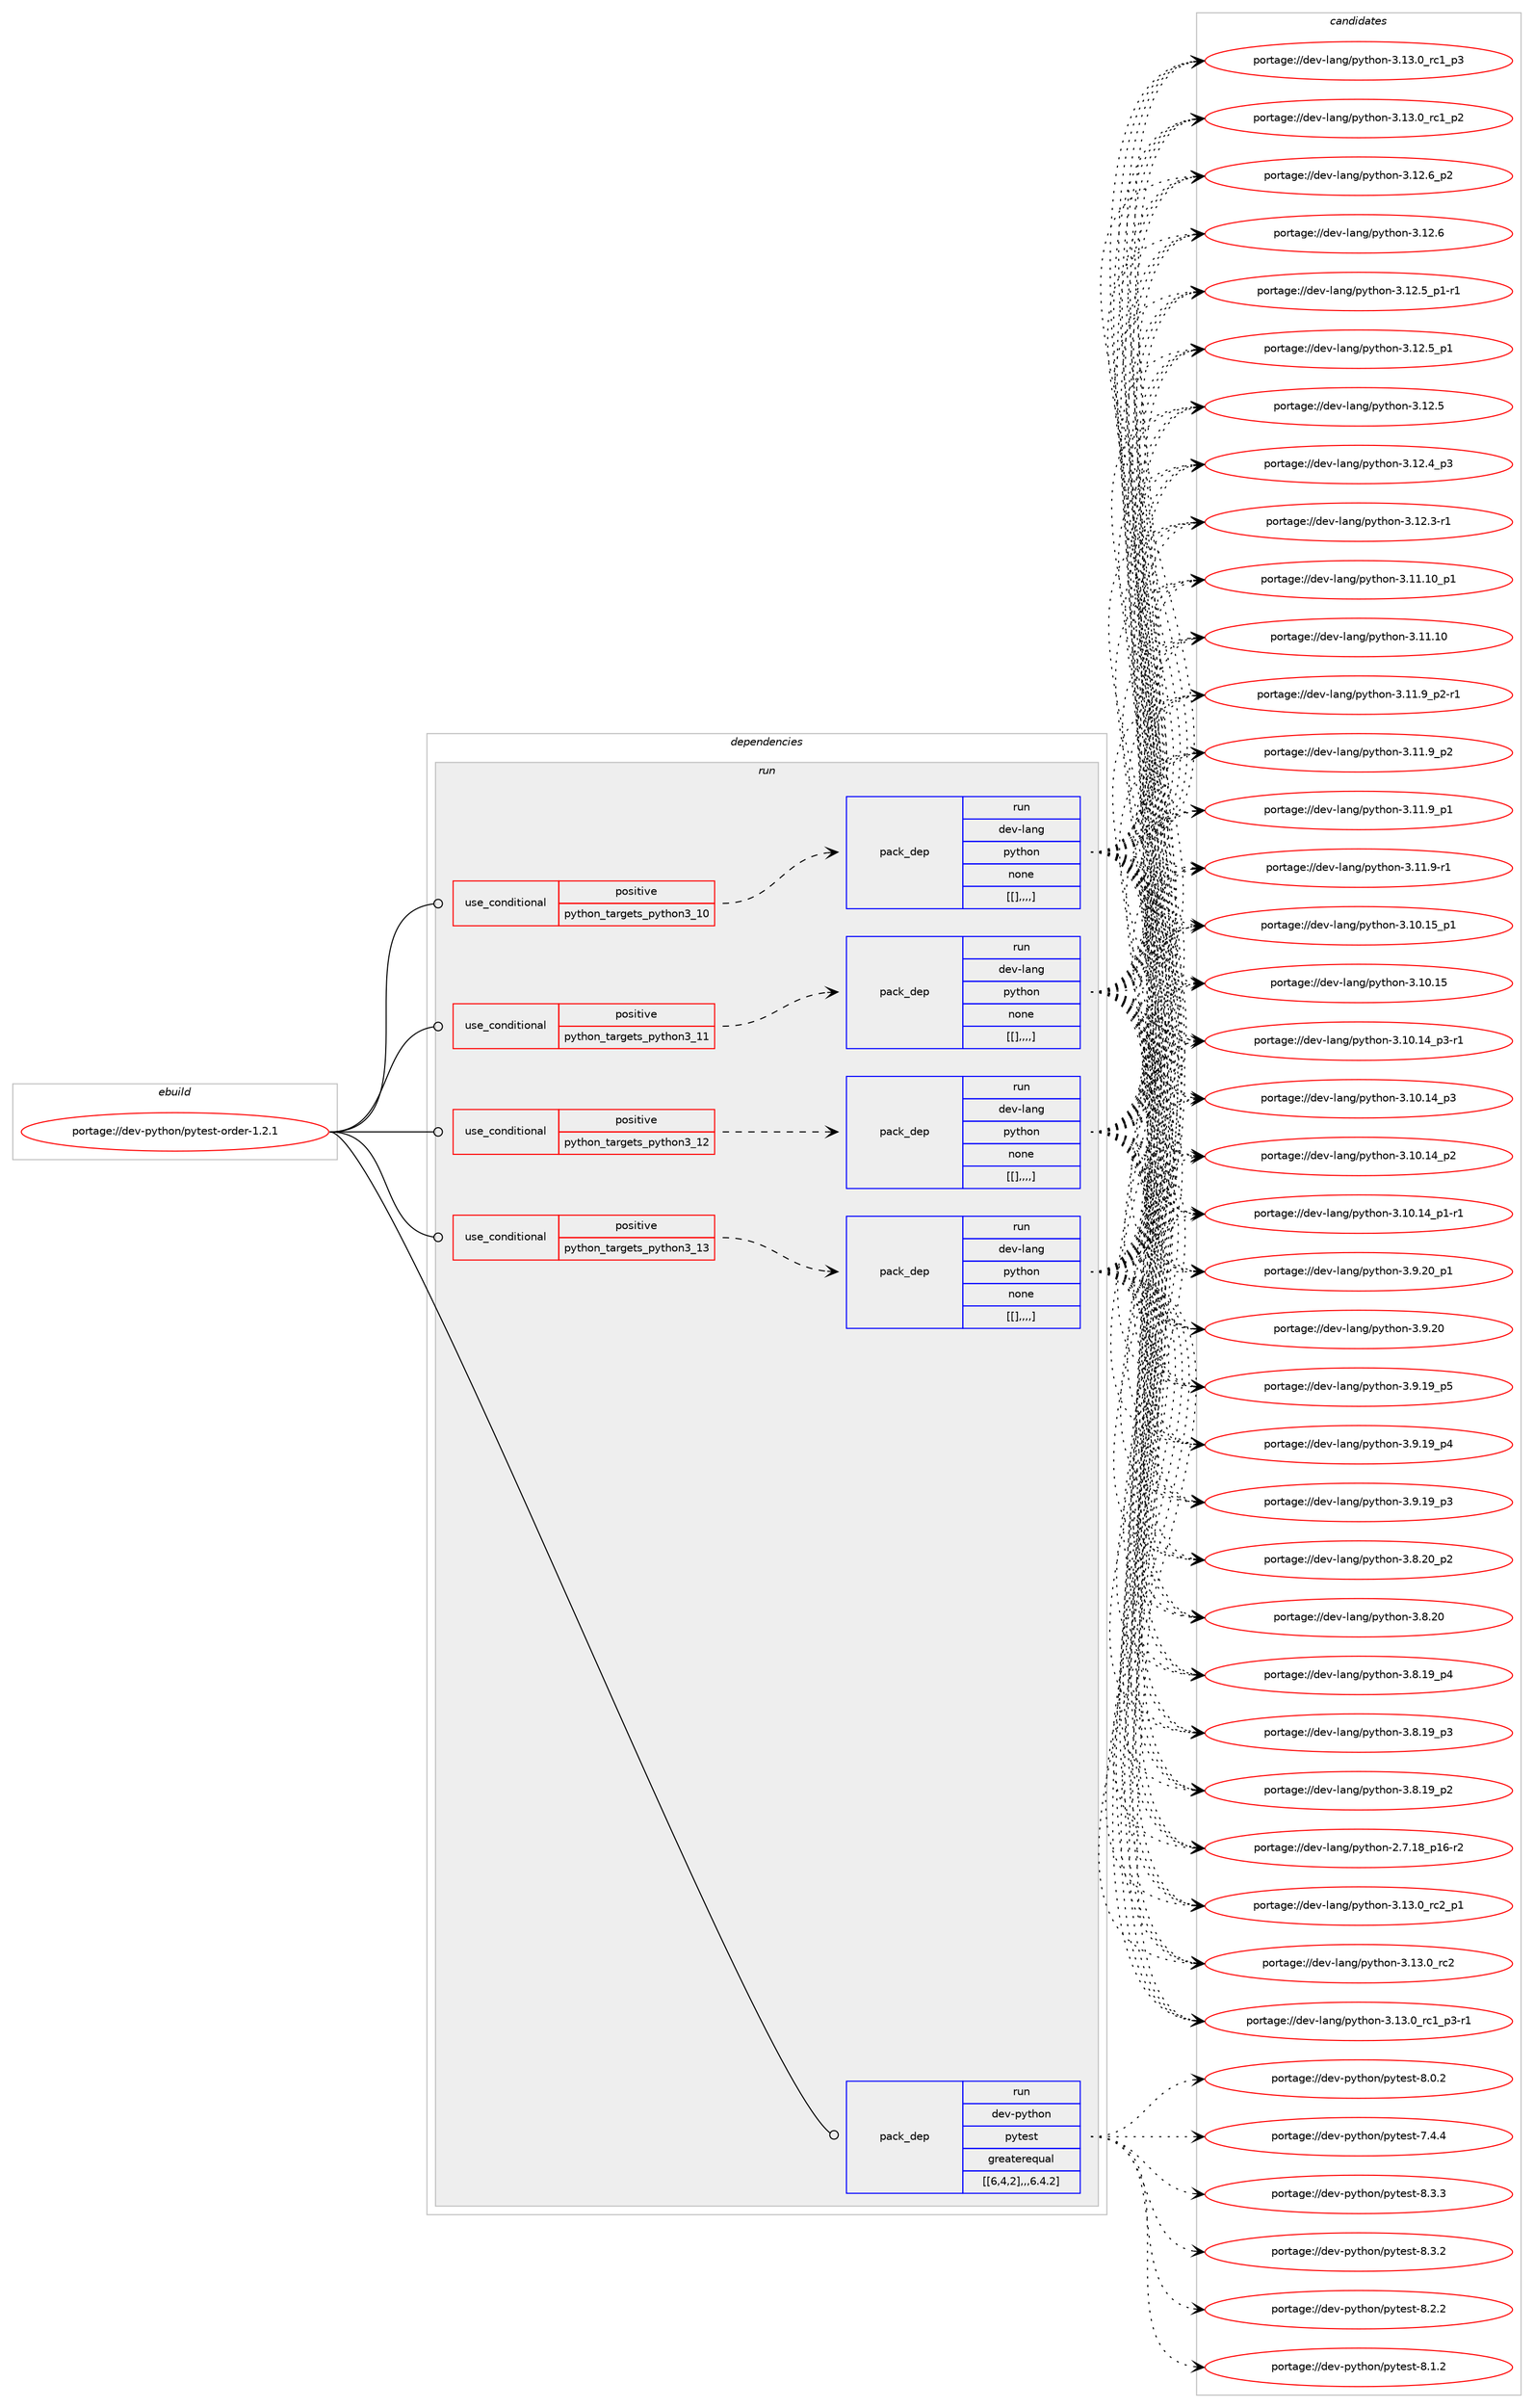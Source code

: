 digraph prolog {

# *************
# Graph options
# *************

newrank=true;
concentrate=true;
compound=true;
graph [rankdir=LR,fontname=Helvetica,fontsize=10,ranksep=1.5];#, ranksep=2.5, nodesep=0.2];
edge  [arrowhead=vee];
node  [fontname=Helvetica,fontsize=10];

# **********
# The ebuild
# **********

subgraph cluster_leftcol {
color=gray;
label=<<i>ebuild</i>>;
id [label="portage://dev-python/pytest-order-1.2.1", color=red, width=4, href="../dev-python/pytest-order-1.2.1.svg"];
}

# ****************
# The dependencies
# ****************

subgraph cluster_midcol {
color=gray;
label=<<i>dependencies</i>>;
subgraph cluster_compile {
fillcolor="#eeeeee";
style=filled;
label=<<i>compile</i>>;
}
subgraph cluster_compileandrun {
fillcolor="#eeeeee";
style=filled;
label=<<i>compile and run</i>>;
}
subgraph cluster_run {
fillcolor="#eeeeee";
style=filled;
label=<<i>run</i>>;
subgraph cond39626 {
dependency162307 [label=<<TABLE BORDER="0" CELLBORDER="1" CELLSPACING="0" CELLPADDING="4"><TR><TD ROWSPAN="3" CELLPADDING="10">use_conditional</TD></TR><TR><TD>positive</TD></TR><TR><TD>python_targets_python3_10</TD></TR></TABLE>>, shape=none, color=red];
subgraph pack121428 {
dependency162308 [label=<<TABLE BORDER="0" CELLBORDER="1" CELLSPACING="0" CELLPADDING="4" WIDTH="220"><TR><TD ROWSPAN="6" CELLPADDING="30">pack_dep</TD></TR><TR><TD WIDTH="110">run</TD></TR><TR><TD>dev-lang</TD></TR><TR><TD>python</TD></TR><TR><TD>none</TD></TR><TR><TD>[[],,,,]</TD></TR></TABLE>>, shape=none, color=blue];
}
dependency162307:e -> dependency162308:w [weight=20,style="dashed",arrowhead="vee"];
}
id:e -> dependency162307:w [weight=20,style="solid",arrowhead="odot"];
subgraph cond39627 {
dependency162309 [label=<<TABLE BORDER="0" CELLBORDER="1" CELLSPACING="0" CELLPADDING="4"><TR><TD ROWSPAN="3" CELLPADDING="10">use_conditional</TD></TR><TR><TD>positive</TD></TR><TR><TD>python_targets_python3_11</TD></TR></TABLE>>, shape=none, color=red];
subgraph pack121429 {
dependency162310 [label=<<TABLE BORDER="0" CELLBORDER="1" CELLSPACING="0" CELLPADDING="4" WIDTH="220"><TR><TD ROWSPAN="6" CELLPADDING="30">pack_dep</TD></TR><TR><TD WIDTH="110">run</TD></TR><TR><TD>dev-lang</TD></TR><TR><TD>python</TD></TR><TR><TD>none</TD></TR><TR><TD>[[],,,,]</TD></TR></TABLE>>, shape=none, color=blue];
}
dependency162309:e -> dependency162310:w [weight=20,style="dashed",arrowhead="vee"];
}
id:e -> dependency162309:w [weight=20,style="solid",arrowhead="odot"];
subgraph cond39628 {
dependency162311 [label=<<TABLE BORDER="0" CELLBORDER="1" CELLSPACING="0" CELLPADDING="4"><TR><TD ROWSPAN="3" CELLPADDING="10">use_conditional</TD></TR><TR><TD>positive</TD></TR><TR><TD>python_targets_python3_12</TD></TR></TABLE>>, shape=none, color=red];
subgraph pack121430 {
dependency162312 [label=<<TABLE BORDER="0" CELLBORDER="1" CELLSPACING="0" CELLPADDING="4" WIDTH="220"><TR><TD ROWSPAN="6" CELLPADDING="30">pack_dep</TD></TR><TR><TD WIDTH="110">run</TD></TR><TR><TD>dev-lang</TD></TR><TR><TD>python</TD></TR><TR><TD>none</TD></TR><TR><TD>[[],,,,]</TD></TR></TABLE>>, shape=none, color=blue];
}
dependency162311:e -> dependency162312:w [weight=20,style="dashed",arrowhead="vee"];
}
id:e -> dependency162311:w [weight=20,style="solid",arrowhead="odot"];
subgraph cond39629 {
dependency162313 [label=<<TABLE BORDER="0" CELLBORDER="1" CELLSPACING="0" CELLPADDING="4"><TR><TD ROWSPAN="3" CELLPADDING="10">use_conditional</TD></TR><TR><TD>positive</TD></TR><TR><TD>python_targets_python3_13</TD></TR></TABLE>>, shape=none, color=red];
subgraph pack121431 {
dependency162314 [label=<<TABLE BORDER="0" CELLBORDER="1" CELLSPACING="0" CELLPADDING="4" WIDTH="220"><TR><TD ROWSPAN="6" CELLPADDING="30">pack_dep</TD></TR><TR><TD WIDTH="110">run</TD></TR><TR><TD>dev-lang</TD></TR><TR><TD>python</TD></TR><TR><TD>none</TD></TR><TR><TD>[[],,,,]</TD></TR></TABLE>>, shape=none, color=blue];
}
dependency162313:e -> dependency162314:w [weight=20,style="dashed",arrowhead="vee"];
}
id:e -> dependency162313:w [weight=20,style="solid",arrowhead="odot"];
subgraph pack121432 {
dependency162315 [label=<<TABLE BORDER="0" CELLBORDER="1" CELLSPACING="0" CELLPADDING="4" WIDTH="220"><TR><TD ROWSPAN="6" CELLPADDING="30">pack_dep</TD></TR><TR><TD WIDTH="110">run</TD></TR><TR><TD>dev-python</TD></TR><TR><TD>pytest</TD></TR><TR><TD>greaterequal</TD></TR><TR><TD>[[6,4,2],,,6.4.2]</TD></TR></TABLE>>, shape=none, color=blue];
}
id:e -> dependency162315:w [weight=20,style="solid",arrowhead="odot"];
}
}

# **************
# The candidates
# **************

subgraph cluster_choices {
rank=same;
color=gray;
label=<<i>candidates</i>>;

subgraph choice121428 {
color=black;
nodesep=1;
choice100101118451089711010347112121116104111110455146495146489511499509511249 [label="portage://dev-lang/python-3.13.0_rc2_p1", color=red, width=4,href="../dev-lang/python-3.13.0_rc2_p1.svg"];
choice10010111845108971101034711212111610411111045514649514648951149950 [label="portage://dev-lang/python-3.13.0_rc2", color=red, width=4,href="../dev-lang/python-3.13.0_rc2.svg"];
choice1001011184510897110103471121211161041111104551464951464895114994995112514511449 [label="portage://dev-lang/python-3.13.0_rc1_p3-r1", color=red, width=4,href="../dev-lang/python-3.13.0_rc1_p3-r1.svg"];
choice100101118451089711010347112121116104111110455146495146489511499499511251 [label="portage://dev-lang/python-3.13.0_rc1_p3", color=red, width=4,href="../dev-lang/python-3.13.0_rc1_p3.svg"];
choice100101118451089711010347112121116104111110455146495146489511499499511250 [label="portage://dev-lang/python-3.13.0_rc1_p2", color=red, width=4,href="../dev-lang/python-3.13.0_rc1_p2.svg"];
choice100101118451089711010347112121116104111110455146495046549511250 [label="portage://dev-lang/python-3.12.6_p2", color=red, width=4,href="../dev-lang/python-3.12.6_p2.svg"];
choice10010111845108971101034711212111610411111045514649504654 [label="portage://dev-lang/python-3.12.6", color=red, width=4,href="../dev-lang/python-3.12.6.svg"];
choice1001011184510897110103471121211161041111104551464950465395112494511449 [label="portage://dev-lang/python-3.12.5_p1-r1", color=red, width=4,href="../dev-lang/python-3.12.5_p1-r1.svg"];
choice100101118451089711010347112121116104111110455146495046539511249 [label="portage://dev-lang/python-3.12.5_p1", color=red, width=4,href="../dev-lang/python-3.12.5_p1.svg"];
choice10010111845108971101034711212111610411111045514649504653 [label="portage://dev-lang/python-3.12.5", color=red, width=4,href="../dev-lang/python-3.12.5.svg"];
choice100101118451089711010347112121116104111110455146495046529511251 [label="portage://dev-lang/python-3.12.4_p3", color=red, width=4,href="../dev-lang/python-3.12.4_p3.svg"];
choice100101118451089711010347112121116104111110455146495046514511449 [label="portage://dev-lang/python-3.12.3-r1", color=red, width=4,href="../dev-lang/python-3.12.3-r1.svg"];
choice10010111845108971101034711212111610411111045514649494649489511249 [label="portage://dev-lang/python-3.11.10_p1", color=red, width=4,href="../dev-lang/python-3.11.10_p1.svg"];
choice1001011184510897110103471121211161041111104551464949464948 [label="portage://dev-lang/python-3.11.10", color=red, width=4,href="../dev-lang/python-3.11.10.svg"];
choice1001011184510897110103471121211161041111104551464949465795112504511449 [label="portage://dev-lang/python-3.11.9_p2-r1", color=red, width=4,href="../dev-lang/python-3.11.9_p2-r1.svg"];
choice100101118451089711010347112121116104111110455146494946579511250 [label="portage://dev-lang/python-3.11.9_p2", color=red, width=4,href="../dev-lang/python-3.11.9_p2.svg"];
choice100101118451089711010347112121116104111110455146494946579511249 [label="portage://dev-lang/python-3.11.9_p1", color=red, width=4,href="../dev-lang/python-3.11.9_p1.svg"];
choice100101118451089711010347112121116104111110455146494946574511449 [label="portage://dev-lang/python-3.11.9-r1", color=red, width=4,href="../dev-lang/python-3.11.9-r1.svg"];
choice10010111845108971101034711212111610411111045514649484649539511249 [label="portage://dev-lang/python-3.10.15_p1", color=red, width=4,href="../dev-lang/python-3.10.15_p1.svg"];
choice1001011184510897110103471121211161041111104551464948464953 [label="portage://dev-lang/python-3.10.15", color=red, width=4,href="../dev-lang/python-3.10.15.svg"];
choice100101118451089711010347112121116104111110455146494846495295112514511449 [label="portage://dev-lang/python-3.10.14_p3-r1", color=red, width=4,href="../dev-lang/python-3.10.14_p3-r1.svg"];
choice10010111845108971101034711212111610411111045514649484649529511251 [label="portage://dev-lang/python-3.10.14_p3", color=red, width=4,href="../dev-lang/python-3.10.14_p3.svg"];
choice10010111845108971101034711212111610411111045514649484649529511250 [label="portage://dev-lang/python-3.10.14_p2", color=red, width=4,href="../dev-lang/python-3.10.14_p2.svg"];
choice100101118451089711010347112121116104111110455146494846495295112494511449 [label="portage://dev-lang/python-3.10.14_p1-r1", color=red, width=4,href="../dev-lang/python-3.10.14_p1-r1.svg"];
choice100101118451089711010347112121116104111110455146574650489511249 [label="portage://dev-lang/python-3.9.20_p1", color=red, width=4,href="../dev-lang/python-3.9.20_p1.svg"];
choice10010111845108971101034711212111610411111045514657465048 [label="portage://dev-lang/python-3.9.20", color=red, width=4,href="../dev-lang/python-3.9.20.svg"];
choice100101118451089711010347112121116104111110455146574649579511253 [label="portage://dev-lang/python-3.9.19_p5", color=red, width=4,href="../dev-lang/python-3.9.19_p5.svg"];
choice100101118451089711010347112121116104111110455146574649579511252 [label="portage://dev-lang/python-3.9.19_p4", color=red, width=4,href="../dev-lang/python-3.9.19_p4.svg"];
choice100101118451089711010347112121116104111110455146574649579511251 [label="portage://dev-lang/python-3.9.19_p3", color=red, width=4,href="../dev-lang/python-3.9.19_p3.svg"];
choice100101118451089711010347112121116104111110455146564650489511250 [label="portage://dev-lang/python-3.8.20_p2", color=red, width=4,href="../dev-lang/python-3.8.20_p2.svg"];
choice10010111845108971101034711212111610411111045514656465048 [label="portage://dev-lang/python-3.8.20", color=red, width=4,href="../dev-lang/python-3.8.20.svg"];
choice100101118451089711010347112121116104111110455146564649579511252 [label="portage://dev-lang/python-3.8.19_p4", color=red, width=4,href="../dev-lang/python-3.8.19_p4.svg"];
choice100101118451089711010347112121116104111110455146564649579511251 [label="portage://dev-lang/python-3.8.19_p3", color=red, width=4,href="../dev-lang/python-3.8.19_p3.svg"];
choice100101118451089711010347112121116104111110455146564649579511250 [label="portage://dev-lang/python-3.8.19_p2", color=red, width=4,href="../dev-lang/python-3.8.19_p2.svg"];
choice100101118451089711010347112121116104111110455046554649569511249544511450 [label="portage://dev-lang/python-2.7.18_p16-r2", color=red, width=4,href="../dev-lang/python-2.7.18_p16-r2.svg"];
dependency162308:e -> choice100101118451089711010347112121116104111110455146495146489511499509511249:w [style=dotted,weight="100"];
dependency162308:e -> choice10010111845108971101034711212111610411111045514649514648951149950:w [style=dotted,weight="100"];
dependency162308:e -> choice1001011184510897110103471121211161041111104551464951464895114994995112514511449:w [style=dotted,weight="100"];
dependency162308:e -> choice100101118451089711010347112121116104111110455146495146489511499499511251:w [style=dotted,weight="100"];
dependency162308:e -> choice100101118451089711010347112121116104111110455146495146489511499499511250:w [style=dotted,weight="100"];
dependency162308:e -> choice100101118451089711010347112121116104111110455146495046549511250:w [style=dotted,weight="100"];
dependency162308:e -> choice10010111845108971101034711212111610411111045514649504654:w [style=dotted,weight="100"];
dependency162308:e -> choice1001011184510897110103471121211161041111104551464950465395112494511449:w [style=dotted,weight="100"];
dependency162308:e -> choice100101118451089711010347112121116104111110455146495046539511249:w [style=dotted,weight="100"];
dependency162308:e -> choice10010111845108971101034711212111610411111045514649504653:w [style=dotted,weight="100"];
dependency162308:e -> choice100101118451089711010347112121116104111110455146495046529511251:w [style=dotted,weight="100"];
dependency162308:e -> choice100101118451089711010347112121116104111110455146495046514511449:w [style=dotted,weight="100"];
dependency162308:e -> choice10010111845108971101034711212111610411111045514649494649489511249:w [style=dotted,weight="100"];
dependency162308:e -> choice1001011184510897110103471121211161041111104551464949464948:w [style=dotted,weight="100"];
dependency162308:e -> choice1001011184510897110103471121211161041111104551464949465795112504511449:w [style=dotted,weight="100"];
dependency162308:e -> choice100101118451089711010347112121116104111110455146494946579511250:w [style=dotted,weight="100"];
dependency162308:e -> choice100101118451089711010347112121116104111110455146494946579511249:w [style=dotted,weight="100"];
dependency162308:e -> choice100101118451089711010347112121116104111110455146494946574511449:w [style=dotted,weight="100"];
dependency162308:e -> choice10010111845108971101034711212111610411111045514649484649539511249:w [style=dotted,weight="100"];
dependency162308:e -> choice1001011184510897110103471121211161041111104551464948464953:w [style=dotted,weight="100"];
dependency162308:e -> choice100101118451089711010347112121116104111110455146494846495295112514511449:w [style=dotted,weight="100"];
dependency162308:e -> choice10010111845108971101034711212111610411111045514649484649529511251:w [style=dotted,weight="100"];
dependency162308:e -> choice10010111845108971101034711212111610411111045514649484649529511250:w [style=dotted,weight="100"];
dependency162308:e -> choice100101118451089711010347112121116104111110455146494846495295112494511449:w [style=dotted,weight="100"];
dependency162308:e -> choice100101118451089711010347112121116104111110455146574650489511249:w [style=dotted,weight="100"];
dependency162308:e -> choice10010111845108971101034711212111610411111045514657465048:w [style=dotted,weight="100"];
dependency162308:e -> choice100101118451089711010347112121116104111110455146574649579511253:w [style=dotted,weight="100"];
dependency162308:e -> choice100101118451089711010347112121116104111110455146574649579511252:w [style=dotted,weight="100"];
dependency162308:e -> choice100101118451089711010347112121116104111110455146574649579511251:w [style=dotted,weight="100"];
dependency162308:e -> choice100101118451089711010347112121116104111110455146564650489511250:w [style=dotted,weight="100"];
dependency162308:e -> choice10010111845108971101034711212111610411111045514656465048:w [style=dotted,weight="100"];
dependency162308:e -> choice100101118451089711010347112121116104111110455146564649579511252:w [style=dotted,weight="100"];
dependency162308:e -> choice100101118451089711010347112121116104111110455146564649579511251:w [style=dotted,weight="100"];
dependency162308:e -> choice100101118451089711010347112121116104111110455146564649579511250:w [style=dotted,weight="100"];
dependency162308:e -> choice100101118451089711010347112121116104111110455046554649569511249544511450:w [style=dotted,weight="100"];
}
subgraph choice121429 {
color=black;
nodesep=1;
choice100101118451089711010347112121116104111110455146495146489511499509511249 [label="portage://dev-lang/python-3.13.0_rc2_p1", color=red, width=4,href="../dev-lang/python-3.13.0_rc2_p1.svg"];
choice10010111845108971101034711212111610411111045514649514648951149950 [label="portage://dev-lang/python-3.13.0_rc2", color=red, width=4,href="../dev-lang/python-3.13.0_rc2.svg"];
choice1001011184510897110103471121211161041111104551464951464895114994995112514511449 [label="portage://dev-lang/python-3.13.0_rc1_p3-r1", color=red, width=4,href="../dev-lang/python-3.13.0_rc1_p3-r1.svg"];
choice100101118451089711010347112121116104111110455146495146489511499499511251 [label="portage://dev-lang/python-3.13.0_rc1_p3", color=red, width=4,href="../dev-lang/python-3.13.0_rc1_p3.svg"];
choice100101118451089711010347112121116104111110455146495146489511499499511250 [label="portage://dev-lang/python-3.13.0_rc1_p2", color=red, width=4,href="../dev-lang/python-3.13.0_rc1_p2.svg"];
choice100101118451089711010347112121116104111110455146495046549511250 [label="portage://dev-lang/python-3.12.6_p2", color=red, width=4,href="../dev-lang/python-3.12.6_p2.svg"];
choice10010111845108971101034711212111610411111045514649504654 [label="portage://dev-lang/python-3.12.6", color=red, width=4,href="../dev-lang/python-3.12.6.svg"];
choice1001011184510897110103471121211161041111104551464950465395112494511449 [label="portage://dev-lang/python-3.12.5_p1-r1", color=red, width=4,href="../dev-lang/python-3.12.5_p1-r1.svg"];
choice100101118451089711010347112121116104111110455146495046539511249 [label="portage://dev-lang/python-3.12.5_p1", color=red, width=4,href="../dev-lang/python-3.12.5_p1.svg"];
choice10010111845108971101034711212111610411111045514649504653 [label="portage://dev-lang/python-3.12.5", color=red, width=4,href="../dev-lang/python-3.12.5.svg"];
choice100101118451089711010347112121116104111110455146495046529511251 [label="portage://dev-lang/python-3.12.4_p3", color=red, width=4,href="../dev-lang/python-3.12.4_p3.svg"];
choice100101118451089711010347112121116104111110455146495046514511449 [label="portage://dev-lang/python-3.12.3-r1", color=red, width=4,href="../dev-lang/python-3.12.3-r1.svg"];
choice10010111845108971101034711212111610411111045514649494649489511249 [label="portage://dev-lang/python-3.11.10_p1", color=red, width=4,href="../dev-lang/python-3.11.10_p1.svg"];
choice1001011184510897110103471121211161041111104551464949464948 [label="portage://dev-lang/python-3.11.10", color=red, width=4,href="../dev-lang/python-3.11.10.svg"];
choice1001011184510897110103471121211161041111104551464949465795112504511449 [label="portage://dev-lang/python-3.11.9_p2-r1", color=red, width=4,href="../dev-lang/python-3.11.9_p2-r1.svg"];
choice100101118451089711010347112121116104111110455146494946579511250 [label="portage://dev-lang/python-3.11.9_p2", color=red, width=4,href="../dev-lang/python-3.11.9_p2.svg"];
choice100101118451089711010347112121116104111110455146494946579511249 [label="portage://dev-lang/python-3.11.9_p1", color=red, width=4,href="../dev-lang/python-3.11.9_p1.svg"];
choice100101118451089711010347112121116104111110455146494946574511449 [label="portage://dev-lang/python-3.11.9-r1", color=red, width=4,href="../dev-lang/python-3.11.9-r1.svg"];
choice10010111845108971101034711212111610411111045514649484649539511249 [label="portage://dev-lang/python-3.10.15_p1", color=red, width=4,href="../dev-lang/python-3.10.15_p1.svg"];
choice1001011184510897110103471121211161041111104551464948464953 [label="portage://dev-lang/python-3.10.15", color=red, width=4,href="../dev-lang/python-3.10.15.svg"];
choice100101118451089711010347112121116104111110455146494846495295112514511449 [label="portage://dev-lang/python-3.10.14_p3-r1", color=red, width=4,href="../dev-lang/python-3.10.14_p3-r1.svg"];
choice10010111845108971101034711212111610411111045514649484649529511251 [label="portage://dev-lang/python-3.10.14_p3", color=red, width=4,href="../dev-lang/python-3.10.14_p3.svg"];
choice10010111845108971101034711212111610411111045514649484649529511250 [label="portage://dev-lang/python-3.10.14_p2", color=red, width=4,href="../dev-lang/python-3.10.14_p2.svg"];
choice100101118451089711010347112121116104111110455146494846495295112494511449 [label="portage://dev-lang/python-3.10.14_p1-r1", color=red, width=4,href="../dev-lang/python-3.10.14_p1-r1.svg"];
choice100101118451089711010347112121116104111110455146574650489511249 [label="portage://dev-lang/python-3.9.20_p1", color=red, width=4,href="../dev-lang/python-3.9.20_p1.svg"];
choice10010111845108971101034711212111610411111045514657465048 [label="portage://dev-lang/python-3.9.20", color=red, width=4,href="../dev-lang/python-3.9.20.svg"];
choice100101118451089711010347112121116104111110455146574649579511253 [label="portage://dev-lang/python-3.9.19_p5", color=red, width=4,href="../dev-lang/python-3.9.19_p5.svg"];
choice100101118451089711010347112121116104111110455146574649579511252 [label="portage://dev-lang/python-3.9.19_p4", color=red, width=4,href="../dev-lang/python-3.9.19_p4.svg"];
choice100101118451089711010347112121116104111110455146574649579511251 [label="portage://dev-lang/python-3.9.19_p3", color=red, width=4,href="../dev-lang/python-3.9.19_p3.svg"];
choice100101118451089711010347112121116104111110455146564650489511250 [label="portage://dev-lang/python-3.8.20_p2", color=red, width=4,href="../dev-lang/python-3.8.20_p2.svg"];
choice10010111845108971101034711212111610411111045514656465048 [label="portage://dev-lang/python-3.8.20", color=red, width=4,href="../dev-lang/python-3.8.20.svg"];
choice100101118451089711010347112121116104111110455146564649579511252 [label="portage://dev-lang/python-3.8.19_p4", color=red, width=4,href="../dev-lang/python-3.8.19_p4.svg"];
choice100101118451089711010347112121116104111110455146564649579511251 [label="portage://dev-lang/python-3.8.19_p3", color=red, width=4,href="../dev-lang/python-3.8.19_p3.svg"];
choice100101118451089711010347112121116104111110455146564649579511250 [label="portage://dev-lang/python-3.8.19_p2", color=red, width=4,href="../dev-lang/python-3.8.19_p2.svg"];
choice100101118451089711010347112121116104111110455046554649569511249544511450 [label="portage://dev-lang/python-2.7.18_p16-r2", color=red, width=4,href="../dev-lang/python-2.7.18_p16-r2.svg"];
dependency162310:e -> choice100101118451089711010347112121116104111110455146495146489511499509511249:w [style=dotted,weight="100"];
dependency162310:e -> choice10010111845108971101034711212111610411111045514649514648951149950:w [style=dotted,weight="100"];
dependency162310:e -> choice1001011184510897110103471121211161041111104551464951464895114994995112514511449:w [style=dotted,weight="100"];
dependency162310:e -> choice100101118451089711010347112121116104111110455146495146489511499499511251:w [style=dotted,weight="100"];
dependency162310:e -> choice100101118451089711010347112121116104111110455146495146489511499499511250:w [style=dotted,weight="100"];
dependency162310:e -> choice100101118451089711010347112121116104111110455146495046549511250:w [style=dotted,weight="100"];
dependency162310:e -> choice10010111845108971101034711212111610411111045514649504654:w [style=dotted,weight="100"];
dependency162310:e -> choice1001011184510897110103471121211161041111104551464950465395112494511449:w [style=dotted,weight="100"];
dependency162310:e -> choice100101118451089711010347112121116104111110455146495046539511249:w [style=dotted,weight="100"];
dependency162310:e -> choice10010111845108971101034711212111610411111045514649504653:w [style=dotted,weight="100"];
dependency162310:e -> choice100101118451089711010347112121116104111110455146495046529511251:w [style=dotted,weight="100"];
dependency162310:e -> choice100101118451089711010347112121116104111110455146495046514511449:w [style=dotted,weight="100"];
dependency162310:e -> choice10010111845108971101034711212111610411111045514649494649489511249:w [style=dotted,weight="100"];
dependency162310:e -> choice1001011184510897110103471121211161041111104551464949464948:w [style=dotted,weight="100"];
dependency162310:e -> choice1001011184510897110103471121211161041111104551464949465795112504511449:w [style=dotted,weight="100"];
dependency162310:e -> choice100101118451089711010347112121116104111110455146494946579511250:w [style=dotted,weight="100"];
dependency162310:e -> choice100101118451089711010347112121116104111110455146494946579511249:w [style=dotted,weight="100"];
dependency162310:e -> choice100101118451089711010347112121116104111110455146494946574511449:w [style=dotted,weight="100"];
dependency162310:e -> choice10010111845108971101034711212111610411111045514649484649539511249:w [style=dotted,weight="100"];
dependency162310:e -> choice1001011184510897110103471121211161041111104551464948464953:w [style=dotted,weight="100"];
dependency162310:e -> choice100101118451089711010347112121116104111110455146494846495295112514511449:w [style=dotted,weight="100"];
dependency162310:e -> choice10010111845108971101034711212111610411111045514649484649529511251:w [style=dotted,weight="100"];
dependency162310:e -> choice10010111845108971101034711212111610411111045514649484649529511250:w [style=dotted,weight="100"];
dependency162310:e -> choice100101118451089711010347112121116104111110455146494846495295112494511449:w [style=dotted,weight="100"];
dependency162310:e -> choice100101118451089711010347112121116104111110455146574650489511249:w [style=dotted,weight="100"];
dependency162310:e -> choice10010111845108971101034711212111610411111045514657465048:w [style=dotted,weight="100"];
dependency162310:e -> choice100101118451089711010347112121116104111110455146574649579511253:w [style=dotted,weight="100"];
dependency162310:e -> choice100101118451089711010347112121116104111110455146574649579511252:w [style=dotted,weight="100"];
dependency162310:e -> choice100101118451089711010347112121116104111110455146574649579511251:w [style=dotted,weight="100"];
dependency162310:e -> choice100101118451089711010347112121116104111110455146564650489511250:w [style=dotted,weight="100"];
dependency162310:e -> choice10010111845108971101034711212111610411111045514656465048:w [style=dotted,weight="100"];
dependency162310:e -> choice100101118451089711010347112121116104111110455146564649579511252:w [style=dotted,weight="100"];
dependency162310:e -> choice100101118451089711010347112121116104111110455146564649579511251:w [style=dotted,weight="100"];
dependency162310:e -> choice100101118451089711010347112121116104111110455146564649579511250:w [style=dotted,weight="100"];
dependency162310:e -> choice100101118451089711010347112121116104111110455046554649569511249544511450:w [style=dotted,weight="100"];
}
subgraph choice121430 {
color=black;
nodesep=1;
choice100101118451089711010347112121116104111110455146495146489511499509511249 [label="portage://dev-lang/python-3.13.0_rc2_p1", color=red, width=4,href="../dev-lang/python-3.13.0_rc2_p1.svg"];
choice10010111845108971101034711212111610411111045514649514648951149950 [label="portage://dev-lang/python-3.13.0_rc2", color=red, width=4,href="../dev-lang/python-3.13.0_rc2.svg"];
choice1001011184510897110103471121211161041111104551464951464895114994995112514511449 [label="portage://dev-lang/python-3.13.0_rc1_p3-r1", color=red, width=4,href="../dev-lang/python-3.13.0_rc1_p3-r1.svg"];
choice100101118451089711010347112121116104111110455146495146489511499499511251 [label="portage://dev-lang/python-3.13.0_rc1_p3", color=red, width=4,href="../dev-lang/python-3.13.0_rc1_p3.svg"];
choice100101118451089711010347112121116104111110455146495146489511499499511250 [label="portage://dev-lang/python-3.13.0_rc1_p2", color=red, width=4,href="../dev-lang/python-3.13.0_rc1_p2.svg"];
choice100101118451089711010347112121116104111110455146495046549511250 [label="portage://dev-lang/python-3.12.6_p2", color=red, width=4,href="../dev-lang/python-3.12.6_p2.svg"];
choice10010111845108971101034711212111610411111045514649504654 [label="portage://dev-lang/python-3.12.6", color=red, width=4,href="../dev-lang/python-3.12.6.svg"];
choice1001011184510897110103471121211161041111104551464950465395112494511449 [label="portage://dev-lang/python-3.12.5_p1-r1", color=red, width=4,href="../dev-lang/python-3.12.5_p1-r1.svg"];
choice100101118451089711010347112121116104111110455146495046539511249 [label="portage://dev-lang/python-3.12.5_p1", color=red, width=4,href="../dev-lang/python-3.12.5_p1.svg"];
choice10010111845108971101034711212111610411111045514649504653 [label="portage://dev-lang/python-3.12.5", color=red, width=4,href="../dev-lang/python-3.12.5.svg"];
choice100101118451089711010347112121116104111110455146495046529511251 [label="portage://dev-lang/python-3.12.4_p3", color=red, width=4,href="../dev-lang/python-3.12.4_p3.svg"];
choice100101118451089711010347112121116104111110455146495046514511449 [label="portage://dev-lang/python-3.12.3-r1", color=red, width=4,href="../dev-lang/python-3.12.3-r1.svg"];
choice10010111845108971101034711212111610411111045514649494649489511249 [label="portage://dev-lang/python-3.11.10_p1", color=red, width=4,href="../dev-lang/python-3.11.10_p1.svg"];
choice1001011184510897110103471121211161041111104551464949464948 [label="portage://dev-lang/python-3.11.10", color=red, width=4,href="../dev-lang/python-3.11.10.svg"];
choice1001011184510897110103471121211161041111104551464949465795112504511449 [label="portage://dev-lang/python-3.11.9_p2-r1", color=red, width=4,href="../dev-lang/python-3.11.9_p2-r1.svg"];
choice100101118451089711010347112121116104111110455146494946579511250 [label="portage://dev-lang/python-3.11.9_p2", color=red, width=4,href="../dev-lang/python-3.11.9_p2.svg"];
choice100101118451089711010347112121116104111110455146494946579511249 [label="portage://dev-lang/python-3.11.9_p1", color=red, width=4,href="../dev-lang/python-3.11.9_p1.svg"];
choice100101118451089711010347112121116104111110455146494946574511449 [label="portage://dev-lang/python-3.11.9-r1", color=red, width=4,href="../dev-lang/python-3.11.9-r1.svg"];
choice10010111845108971101034711212111610411111045514649484649539511249 [label="portage://dev-lang/python-3.10.15_p1", color=red, width=4,href="../dev-lang/python-3.10.15_p1.svg"];
choice1001011184510897110103471121211161041111104551464948464953 [label="portage://dev-lang/python-3.10.15", color=red, width=4,href="../dev-lang/python-3.10.15.svg"];
choice100101118451089711010347112121116104111110455146494846495295112514511449 [label="portage://dev-lang/python-3.10.14_p3-r1", color=red, width=4,href="../dev-lang/python-3.10.14_p3-r1.svg"];
choice10010111845108971101034711212111610411111045514649484649529511251 [label="portage://dev-lang/python-3.10.14_p3", color=red, width=4,href="../dev-lang/python-3.10.14_p3.svg"];
choice10010111845108971101034711212111610411111045514649484649529511250 [label="portage://dev-lang/python-3.10.14_p2", color=red, width=4,href="../dev-lang/python-3.10.14_p2.svg"];
choice100101118451089711010347112121116104111110455146494846495295112494511449 [label="portage://dev-lang/python-3.10.14_p1-r1", color=red, width=4,href="../dev-lang/python-3.10.14_p1-r1.svg"];
choice100101118451089711010347112121116104111110455146574650489511249 [label="portage://dev-lang/python-3.9.20_p1", color=red, width=4,href="../dev-lang/python-3.9.20_p1.svg"];
choice10010111845108971101034711212111610411111045514657465048 [label="portage://dev-lang/python-3.9.20", color=red, width=4,href="../dev-lang/python-3.9.20.svg"];
choice100101118451089711010347112121116104111110455146574649579511253 [label="portage://dev-lang/python-3.9.19_p5", color=red, width=4,href="../dev-lang/python-3.9.19_p5.svg"];
choice100101118451089711010347112121116104111110455146574649579511252 [label="portage://dev-lang/python-3.9.19_p4", color=red, width=4,href="../dev-lang/python-3.9.19_p4.svg"];
choice100101118451089711010347112121116104111110455146574649579511251 [label="portage://dev-lang/python-3.9.19_p3", color=red, width=4,href="../dev-lang/python-3.9.19_p3.svg"];
choice100101118451089711010347112121116104111110455146564650489511250 [label="portage://dev-lang/python-3.8.20_p2", color=red, width=4,href="../dev-lang/python-3.8.20_p2.svg"];
choice10010111845108971101034711212111610411111045514656465048 [label="portage://dev-lang/python-3.8.20", color=red, width=4,href="../dev-lang/python-3.8.20.svg"];
choice100101118451089711010347112121116104111110455146564649579511252 [label="portage://dev-lang/python-3.8.19_p4", color=red, width=4,href="../dev-lang/python-3.8.19_p4.svg"];
choice100101118451089711010347112121116104111110455146564649579511251 [label="portage://dev-lang/python-3.8.19_p3", color=red, width=4,href="../dev-lang/python-3.8.19_p3.svg"];
choice100101118451089711010347112121116104111110455146564649579511250 [label="portage://dev-lang/python-3.8.19_p2", color=red, width=4,href="../dev-lang/python-3.8.19_p2.svg"];
choice100101118451089711010347112121116104111110455046554649569511249544511450 [label="portage://dev-lang/python-2.7.18_p16-r2", color=red, width=4,href="../dev-lang/python-2.7.18_p16-r2.svg"];
dependency162312:e -> choice100101118451089711010347112121116104111110455146495146489511499509511249:w [style=dotted,weight="100"];
dependency162312:e -> choice10010111845108971101034711212111610411111045514649514648951149950:w [style=dotted,weight="100"];
dependency162312:e -> choice1001011184510897110103471121211161041111104551464951464895114994995112514511449:w [style=dotted,weight="100"];
dependency162312:e -> choice100101118451089711010347112121116104111110455146495146489511499499511251:w [style=dotted,weight="100"];
dependency162312:e -> choice100101118451089711010347112121116104111110455146495146489511499499511250:w [style=dotted,weight="100"];
dependency162312:e -> choice100101118451089711010347112121116104111110455146495046549511250:w [style=dotted,weight="100"];
dependency162312:e -> choice10010111845108971101034711212111610411111045514649504654:w [style=dotted,weight="100"];
dependency162312:e -> choice1001011184510897110103471121211161041111104551464950465395112494511449:w [style=dotted,weight="100"];
dependency162312:e -> choice100101118451089711010347112121116104111110455146495046539511249:w [style=dotted,weight="100"];
dependency162312:e -> choice10010111845108971101034711212111610411111045514649504653:w [style=dotted,weight="100"];
dependency162312:e -> choice100101118451089711010347112121116104111110455146495046529511251:w [style=dotted,weight="100"];
dependency162312:e -> choice100101118451089711010347112121116104111110455146495046514511449:w [style=dotted,weight="100"];
dependency162312:e -> choice10010111845108971101034711212111610411111045514649494649489511249:w [style=dotted,weight="100"];
dependency162312:e -> choice1001011184510897110103471121211161041111104551464949464948:w [style=dotted,weight="100"];
dependency162312:e -> choice1001011184510897110103471121211161041111104551464949465795112504511449:w [style=dotted,weight="100"];
dependency162312:e -> choice100101118451089711010347112121116104111110455146494946579511250:w [style=dotted,weight="100"];
dependency162312:e -> choice100101118451089711010347112121116104111110455146494946579511249:w [style=dotted,weight="100"];
dependency162312:e -> choice100101118451089711010347112121116104111110455146494946574511449:w [style=dotted,weight="100"];
dependency162312:e -> choice10010111845108971101034711212111610411111045514649484649539511249:w [style=dotted,weight="100"];
dependency162312:e -> choice1001011184510897110103471121211161041111104551464948464953:w [style=dotted,weight="100"];
dependency162312:e -> choice100101118451089711010347112121116104111110455146494846495295112514511449:w [style=dotted,weight="100"];
dependency162312:e -> choice10010111845108971101034711212111610411111045514649484649529511251:w [style=dotted,weight="100"];
dependency162312:e -> choice10010111845108971101034711212111610411111045514649484649529511250:w [style=dotted,weight="100"];
dependency162312:e -> choice100101118451089711010347112121116104111110455146494846495295112494511449:w [style=dotted,weight="100"];
dependency162312:e -> choice100101118451089711010347112121116104111110455146574650489511249:w [style=dotted,weight="100"];
dependency162312:e -> choice10010111845108971101034711212111610411111045514657465048:w [style=dotted,weight="100"];
dependency162312:e -> choice100101118451089711010347112121116104111110455146574649579511253:w [style=dotted,weight="100"];
dependency162312:e -> choice100101118451089711010347112121116104111110455146574649579511252:w [style=dotted,weight="100"];
dependency162312:e -> choice100101118451089711010347112121116104111110455146574649579511251:w [style=dotted,weight="100"];
dependency162312:e -> choice100101118451089711010347112121116104111110455146564650489511250:w [style=dotted,weight="100"];
dependency162312:e -> choice10010111845108971101034711212111610411111045514656465048:w [style=dotted,weight="100"];
dependency162312:e -> choice100101118451089711010347112121116104111110455146564649579511252:w [style=dotted,weight="100"];
dependency162312:e -> choice100101118451089711010347112121116104111110455146564649579511251:w [style=dotted,weight="100"];
dependency162312:e -> choice100101118451089711010347112121116104111110455146564649579511250:w [style=dotted,weight="100"];
dependency162312:e -> choice100101118451089711010347112121116104111110455046554649569511249544511450:w [style=dotted,weight="100"];
}
subgraph choice121431 {
color=black;
nodesep=1;
choice100101118451089711010347112121116104111110455146495146489511499509511249 [label="portage://dev-lang/python-3.13.0_rc2_p1", color=red, width=4,href="../dev-lang/python-3.13.0_rc2_p1.svg"];
choice10010111845108971101034711212111610411111045514649514648951149950 [label="portage://dev-lang/python-3.13.0_rc2", color=red, width=4,href="../dev-lang/python-3.13.0_rc2.svg"];
choice1001011184510897110103471121211161041111104551464951464895114994995112514511449 [label="portage://dev-lang/python-3.13.0_rc1_p3-r1", color=red, width=4,href="../dev-lang/python-3.13.0_rc1_p3-r1.svg"];
choice100101118451089711010347112121116104111110455146495146489511499499511251 [label="portage://dev-lang/python-3.13.0_rc1_p3", color=red, width=4,href="../dev-lang/python-3.13.0_rc1_p3.svg"];
choice100101118451089711010347112121116104111110455146495146489511499499511250 [label="portage://dev-lang/python-3.13.0_rc1_p2", color=red, width=4,href="../dev-lang/python-3.13.0_rc1_p2.svg"];
choice100101118451089711010347112121116104111110455146495046549511250 [label="portage://dev-lang/python-3.12.6_p2", color=red, width=4,href="../dev-lang/python-3.12.6_p2.svg"];
choice10010111845108971101034711212111610411111045514649504654 [label="portage://dev-lang/python-3.12.6", color=red, width=4,href="../dev-lang/python-3.12.6.svg"];
choice1001011184510897110103471121211161041111104551464950465395112494511449 [label="portage://dev-lang/python-3.12.5_p1-r1", color=red, width=4,href="../dev-lang/python-3.12.5_p1-r1.svg"];
choice100101118451089711010347112121116104111110455146495046539511249 [label="portage://dev-lang/python-3.12.5_p1", color=red, width=4,href="../dev-lang/python-3.12.5_p1.svg"];
choice10010111845108971101034711212111610411111045514649504653 [label="portage://dev-lang/python-3.12.5", color=red, width=4,href="../dev-lang/python-3.12.5.svg"];
choice100101118451089711010347112121116104111110455146495046529511251 [label="portage://dev-lang/python-3.12.4_p3", color=red, width=4,href="../dev-lang/python-3.12.4_p3.svg"];
choice100101118451089711010347112121116104111110455146495046514511449 [label="portage://dev-lang/python-3.12.3-r1", color=red, width=4,href="../dev-lang/python-3.12.3-r1.svg"];
choice10010111845108971101034711212111610411111045514649494649489511249 [label="portage://dev-lang/python-3.11.10_p1", color=red, width=4,href="../dev-lang/python-3.11.10_p1.svg"];
choice1001011184510897110103471121211161041111104551464949464948 [label="portage://dev-lang/python-3.11.10", color=red, width=4,href="../dev-lang/python-3.11.10.svg"];
choice1001011184510897110103471121211161041111104551464949465795112504511449 [label="portage://dev-lang/python-3.11.9_p2-r1", color=red, width=4,href="../dev-lang/python-3.11.9_p2-r1.svg"];
choice100101118451089711010347112121116104111110455146494946579511250 [label="portage://dev-lang/python-3.11.9_p2", color=red, width=4,href="../dev-lang/python-3.11.9_p2.svg"];
choice100101118451089711010347112121116104111110455146494946579511249 [label="portage://dev-lang/python-3.11.9_p1", color=red, width=4,href="../dev-lang/python-3.11.9_p1.svg"];
choice100101118451089711010347112121116104111110455146494946574511449 [label="portage://dev-lang/python-3.11.9-r1", color=red, width=4,href="../dev-lang/python-3.11.9-r1.svg"];
choice10010111845108971101034711212111610411111045514649484649539511249 [label="portage://dev-lang/python-3.10.15_p1", color=red, width=4,href="../dev-lang/python-3.10.15_p1.svg"];
choice1001011184510897110103471121211161041111104551464948464953 [label="portage://dev-lang/python-3.10.15", color=red, width=4,href="../dev-lang/python-3.10.15.svg"];
choice100101118451089711010347112121116104111110455146494846495295112514511449 [label="portage://dev-lang/python-3.10.14_p3-r1", color=red, width=4,href="../dev-lang/python-3.10.14_p3-r1.svg"];
choice10010111845108971101034711212111610411111045514649484649529511251 [label="portage://dev-lang/python-3.10.14_p3", color=red, width=4,href="../dev-lang/python-3.10.14_p3.svg"];
choice10010111845108971101034711212111610411111045514649484649529511250 [label="portage://dev-lang/python-3.10.14_p2", color=red, width=4,href="../dev-lang/python-3.10.14_p2.svg"];
choice100101118451089711010347112121116104111110455146494846495295112494511449 [label="portage://dev-lang/python-3.10.14_p1-r1", color=red, width=4,href="../dev-lang/python-3.10.14_p1-r1.svg"];
choice100101118451089711010347112121116104111110455146574650489511249 [label="portage://dev-lang/python-3.9.20_p1", color=red, width=4,href="../dev-lang/python-3.9.20_p1.svg"];
choice10010111845108971101034711212111610411111045514657465048 [label="portage://dev-lang/python-3.9.20", color=red, width=4,href="../dev-lang/python-3.9.20.svg"];
choice100101118451089711010347112121116104111110455146574649579511253 [label="portage://dev-lang/python-3.9.19_p5", color=red, width=4,href="../dev-lang/python-3.9.19_p5.svg"];
choice100101118451089711010347112121116104111110455146574649579511252 [label="portage://dev-lang/python-3.9.19_p4", color=red, width=4,href="../dev-lang/python-3.9.19_p4.svg"];
choice100101118451089711010347112121116104111110455146574649579511251 [label="portage://dev-lang/python-3.9.19_p3", color=red, width=4,href="../dev-lang/python-3.9.19_p3.svg"];
choice100101118451089711010347112121116104111110455146564650489511250 [label="portage://dev-lang/python-3.8.20_p2", color=red, width=4,href="../dev-lang/python-3.8.20_p2.svg"];
choice10010111845108971101034711212111610411111045514656465048 [label="portage://dev-lang/python-3.8.20", color=red, width=4,href="../dev-lang/python-3.8.20.svg"];
choice100101118451089711010347112121116104111110455146564649579511252 [label="portage://dev-lang/python-3.8.19_p4", color=red, width=4,href="../dev-lang/python-3.8.19_p4.svg"];
choice100101118451089711010347112121116104111110455146564649579511251 [label="portage://dev-lang/python-3.8.19_p3", color=red, width=4,href="../dev-lang/python-3.8.19_p3.svg"];
choice100101118451089711010347112121116104111110455146564649579511250 [label="portage://dev-lang/python-3.8.19_p2", color=red, width=4,href="../dev-lang/python-3.8.19_p2.svg"];
choice100101118451089711010347112121116104111110455046554649569511249544511450 [label="portage://dev-lang/python-2.7.18_p16-r2", color=red, width=4,href="../dev-lang/python-2.7.18_p16-r2.svg"];
dependency162314:e -> choice100101118451089711010347112121116104111110455146495146489511499509511249:w [style=dotted,weight="100"];
dependency162314:e -> choice10010111845108971101034711212111610411111045514649514648951149950:w [style=dotted,weight="100"];
dependency162314:e -> choice1001011184510897110103471121211161041111104551464951464895114994995112514511449:w [style=dotted,weight="100"];
dependency162314:e -> choice100101118451089711010347112121116104111110455146495146489511499499511251:w [style=dotted,weight="100"];
dependency162314:e -> choice100101118451089711010347112121116104111110455146495146489511499499511250:w [style=dotted,weight="100"];
dependency162314:e -> choice100101118451089711010347112121116104111110455146495046549511250:w [style=dotted,weight="100"];
dependency162314:e -> choice10010111845108971101034711212111610411111045514649504654:w [style=dotted,weight="100"];
dependency162314:e -> choice1001011184510897110103471121211161041111104551464950465395112494511449:w [style=dotted,weight="100"];
dependency162314:e -> choice100101118451089711010347112121116104111110455146495046539511249:w [style=dotted,weight="100"];
dependency162314:e -> choice10010111845108971101034711212111610411111045514649504653:w [style=dotted,weight="100"];
dependency162314:e -> choice100101118451089711010347112121116104111110455146495046529511251:w [style=dotted,weight="100"];
dependency162314:e -> choice100101118451089711010347112121116104111110455146495046514511449:w [style=dotted,weight="100"];
dependency162314:e -> choice10010111845108971101034711212111610411111045514649494649489511249:w [style=dotted,weight="100"];
dependency162314:e -> choice1001011184510897110103471121211161041111104551464949464948:w [style=dotted,weight="100"];
dependency162314:e -> choice1001011184510897110103471121211161041111104551464949465795112504511449:w [style=dotted,weight="100"];
dependency162314:e -> choice100101118451089711010347112121116104111110455146494946579511250:w [style=dotted,weight="100"];
dependency162314:e -> choice100101118451089711010347112121116104111110455146494946579511249:w [style=dotted,weight="100"];
dependency162314:e -> choice100101118451089711010347112121116104111110455146494946574511449:w [style=dotted,weight="100"];
dependency162314:e -> choice10010111845108971101034711212111610411111045514649484649539511249:w [style=dotted,weight="100"];
dependency162314:e -> choice1001011184510897110103471121211161041111104551464948464953:w [style=dotted,weight="100"];
dependency162314:e -> choice100101118451089711010347112121116104111110455146494846495295112514511449:w [style=dotted,weight="100"];
dependency162314:e -> choice10010111845108971101034711212111610411111045514649484649529511251:w [style=dotted,weight="100"];
dependency162314:e -> choice10010111845108971101034711212111610411111045514649484649529511250:w [style=dotted,weight="100"];
dependency162314:e -> choice100101118451089711010347112121116104111110455146494846495295112494511449:w [style=dotted,weight="100"];
dependency162314:e -> choice100101118451089711010347112121116104111110455146574650489511249:w [style=dotted,weight="100"];
dependency162314:e -> choice10010111845108971101034711212111610411111045514657465048:w [style=dotted,weight="100"];
dependency162314:e -> choice100101118451089711010347112121116104111110455146574649579511253:w [style=dotted,weight="100"];
dependency162314:e -> choice100101118451089711010347112121116104111110455146574649579511252:w [style=dotted,weight="100"];
dependency162314:e -> choice100101118451089711010347112121116104111110455146574649579511251:w [style=dotted,weight="100"];
dependency162314:e -> choice100101118451089711010347112121116104111110455146564650489511250:w [style=dotted,weight="100"];
dependency162314:e -> choice10010111845108971101034711212111610411111045514656465048:w [style=dotted,weight="100"];
dependency162314:e -> choice100101118451089711010347112121116104111110455146564649579511252:w [style=dotted,weight="100"];
dependency162314:e -> choice100101118451089711010347112121116104111110455146564649579511251:w [style=dotted,weight="100"];
dependency162314:e -> choice100101118451089711010347112121116104111110455146564649579511250:w [style=dotted,weight="100"];
dependency162314:e -> choice100101118451089711010347112121116104111110455046554649569511249544511450:w [style=dotted,weight="100"];
}
subgraph choice121432 {
color=black;
nodesep=1;
choice1001011184511212111610411111047112121116101115116455646514651 [label="portage://dev-python/pytest-8.3.3", color=red, width=4,href="../dev-python/pytest-8.3.3.svg"];
choice1001011184511212111610411111047112121116101115116455646514650 [label="portage://dev-python/pytest-8.3.2", color=red, width=4,href="../dev-python/pytest-8.3.2.svg"];
choice1001011184511212111610411111047112121116101115116455646504650 [label="portage://dev-python/pytest-8.2.2", color=red, width=4,href="../dev-python/pytest-8.2.2.svg"];
choice1001011184511212111610411111047112121116101115116455646494650 [label="portage://dev-python/pytest-8.1.2", color=red, width=4,href="../dev-python/pytest-8.1.2.svg"];
choice1001011184511212111610411111047112121116101115116455646484650 [label="portage://dev-python/pytest-8.0.2", color=red, width=4,href="../dev-python/pytest-8.0.2.svg"];
choice1001011184511212111610411111047112121116101115116455546524652 [label="portage://dev-python/pytest-7.4.4", color=red, width=4,href="../dev-python/pytest-7.4.4.svg"];
dependency162315:e -> choice1001011184511212111610411111047112121116101115116455646514651:w [style=dotted,weight="100"];
dependency162315:e -> choice1001011184511212111610411111047112121116101115116455646514650:w [style=dotted,weight="100"];
dependency162315:e -> choice1001011184511212111610411111047112121116101115116455646504650:w [style=dotted,weight="100"];
dependency162315:e -> choice1001011184511212111610411111047112121116101115116455646494650:w [style=dotted,weight="100"];
dependency162315:e -> choice1001011184511212111610411111047112121116101115116455646484650:w [style=dotted,weight="100"];
dependency162315:e -> choice1001011184511212111610411111047112121116101115116455546524652:w [style=dotted,weight="100"];
}
}

}
